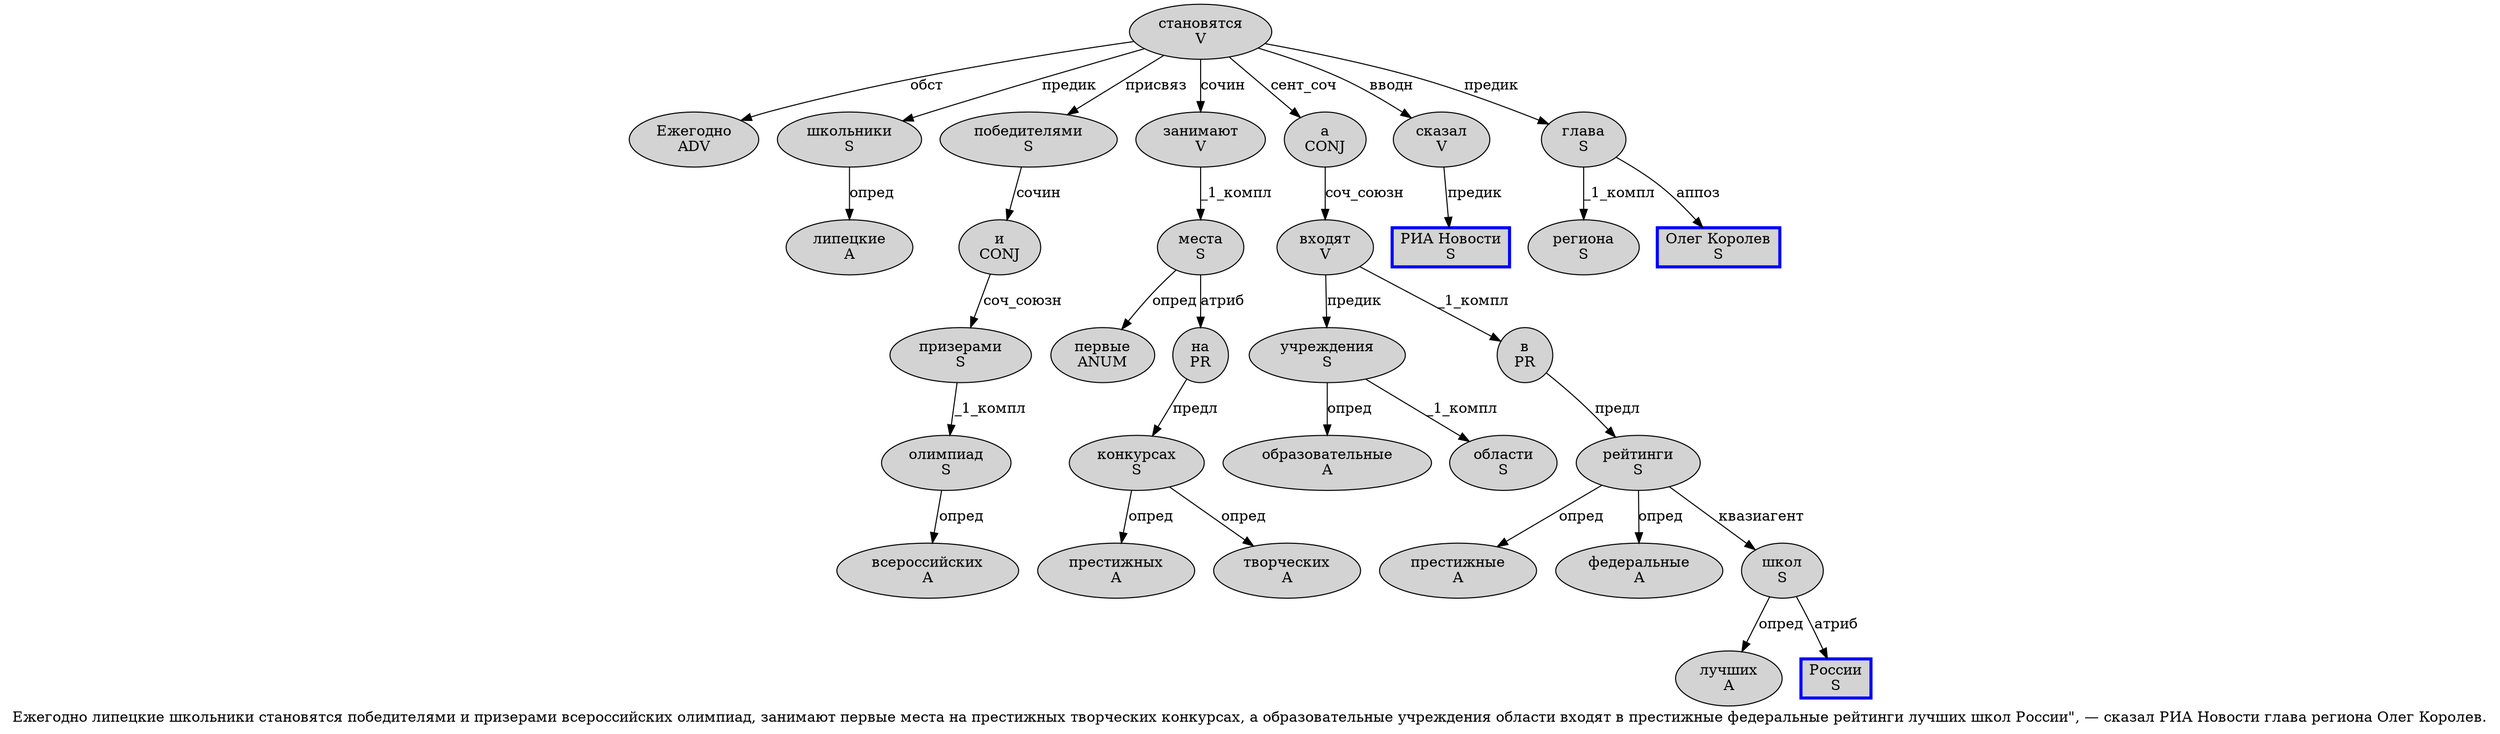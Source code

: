 digraph SENTENCE_910 {
	graph [label="Ежегодно липецкие школьники становятся победителями и призерами всероссийских олимпиад, занимают первые места на престижных творческих конкурсах, а образовательные учреждения области входят в престижные федеральные рейтинги лучших школ России\", — сказал РИА Новости глава региона Олег Королев."]
	node [style=filled]
		0 [label="Ежегодно
ADV" color="" fillcolor=lightgray penwidth=1 shape=ellipse]
		1 [label="липецкие
A" color="" fillcolor=lightgray penwidth=1 shape=ellipse]
		2 [label="школьники
S" color="" fillcolor=lightgray penwidth=1 shape=ellipse]
		3 [label="становятся
V" color="" fillcolor=lightgray penwidth=1 shape=ellipse]
		4 [label="победителями
S" color="" fillcolor=lightgray penwidth=1 shape=ellipse]
		5 [label="и
CONJ" color="" fillcolor=lightgray penwidth=1 shape=ellipse]
		6 [label="призерами
S" color="" fillcolor=lightgray penwidth=1 shape=ellipse]
		7 [label="всероссийских
A" color="" fillcolor=lightgray penwidth=1 shape=ellipse]
		8 [label="олимпиад
S" color="" fillcolor=lightgray penwidth=1 shape=ellipse]
		10 [label="занимают
V" color="" fillcolor=lightgray penwidth=1 shape=ellipse]
		11 [label="первые
ANUM" color="" fillcolor=lightgray penwidth=1 shape=ellipse]
		12 [label="места
S" color="" fillcolor=lightgray penwidth=1 shape=ellipse]
		13 [label="на
PR" color="" fillcolor=lightgray penwidth=1 shape=ellipse]
		14 [label="престижных
A" color="" fillcolor=lightgray penwidth=1 shape=ellipse]
		15 [label="творческих
A" color="" fillcolor=lightgray penwidth=1 shape=ellipse]
		16 [label="конкурсах
S" color="" fillcolor=lightgray penwidth=1 shape=ellipse]
		18 [label="а
CONJ" color="" fillcolor=lightgray penwidth=1 shape=ellipse]
		19 [label="образовательные
A" color="" fillcolor=lightgray penwidth=1 shape=ellipse]
		20 [label="учреждения
S" color="" fillcolor=lightgray penwidth=1 shape=ellipse]
		21 [label="области
S" color="" fillcolor=lightgray penwidth=1 shape=ellipse]
		22 [label="входят
V" color="" fillcolor=lightgray penwidth=1 shape=ellipse]
		23 [label="в
PR" color="" fillcolor=lightgray penwidth=1 shape=ellipse]
		24 [label="престижные
A" color="" fillcolor=lightgray penwidth=1 shape=ellipse]
		25 [label="федеральные
A" color="" fillcolor=lightgray penwidth=1 shape=ellipse]
		26 [label="рейтинги
S" color="" fillcolor=lightgray penwidth=1 shape=ellipse]
		27 [label="лучших
A" color="" fillcolor=lightgray penwidth=1 shape=ellipse]
		28 [label="школ
S" color="" fillcolor=lightgray penwidth=1 shape=ellipse]
		29 [label="России
S" color=blue fillcolor=lightgray penwidth=3 shape=box]
		33 [label="сказал
V" color="" fillcolor=lightgray penwidth=1 shape=ellipse]
		34 [label="РИА Новости
S" color=blue fillcolor=lightgray penwidth=3 shape=box]
		35 [label="глава
S" color="" fillcolor=lightgray penwidth=1 shape=ellipse]
		36 [label="региона
S" color="" fillcolor=lightgray penwidth=1 shape=ellipse]
		37 [label="Олег Королев
S" color=blue fillcolor=lightgray penwidth=3 shape=box]
			18 -> 22 [label="соч_союзн"]
			23 -> 26 [label="предл"]
			35 -> 36 [label="_1_компл"]
			35 -> 37 [label="аппоз"]
			12 -> 11 [label="опред"]
			12 -> 13 [label="атриб"]
			10 -> 12 [label="_1_компл"]
			28 -> 27 [label="опред"]
			28 -> 29 [label="атриб"]
			16 -> 14 [label="опред"]
			16 -> 15 [label="опред"]
			3 -> 0 [label="обст"]
			3 -> 2 [label="предик"]
			3 -> 4 [label="присвяз"]
			3 -> 10 [label="сочин"]
			3 -> 18 [label="сент_соч"]
			3 -> 33 [label="вводн"]
			3 -> 35 [label="предик"]
			8 -> 7 [label="опред"]
			33 -> 34 [label="предик"]
			13 -> 16 [label="предл"]
			26 -> 24 [label="опред"]
			26 -> 25 [label="опред"]
			26 -> 28 [label="квазиагент"]
			6 -> 8 [label="_1_компл"]
			20 -> 19 [label="опред"]
			20 -> 21 [label="_1_компл"]
			5 -> 6 [label="соч_союзн"]
			4 -> 5 [label="сочин"]
			22 -> 20 [label="предик"]
			22 -> 23 [label="_1_компл"]
			2 -> 1 [label="опред"]
}